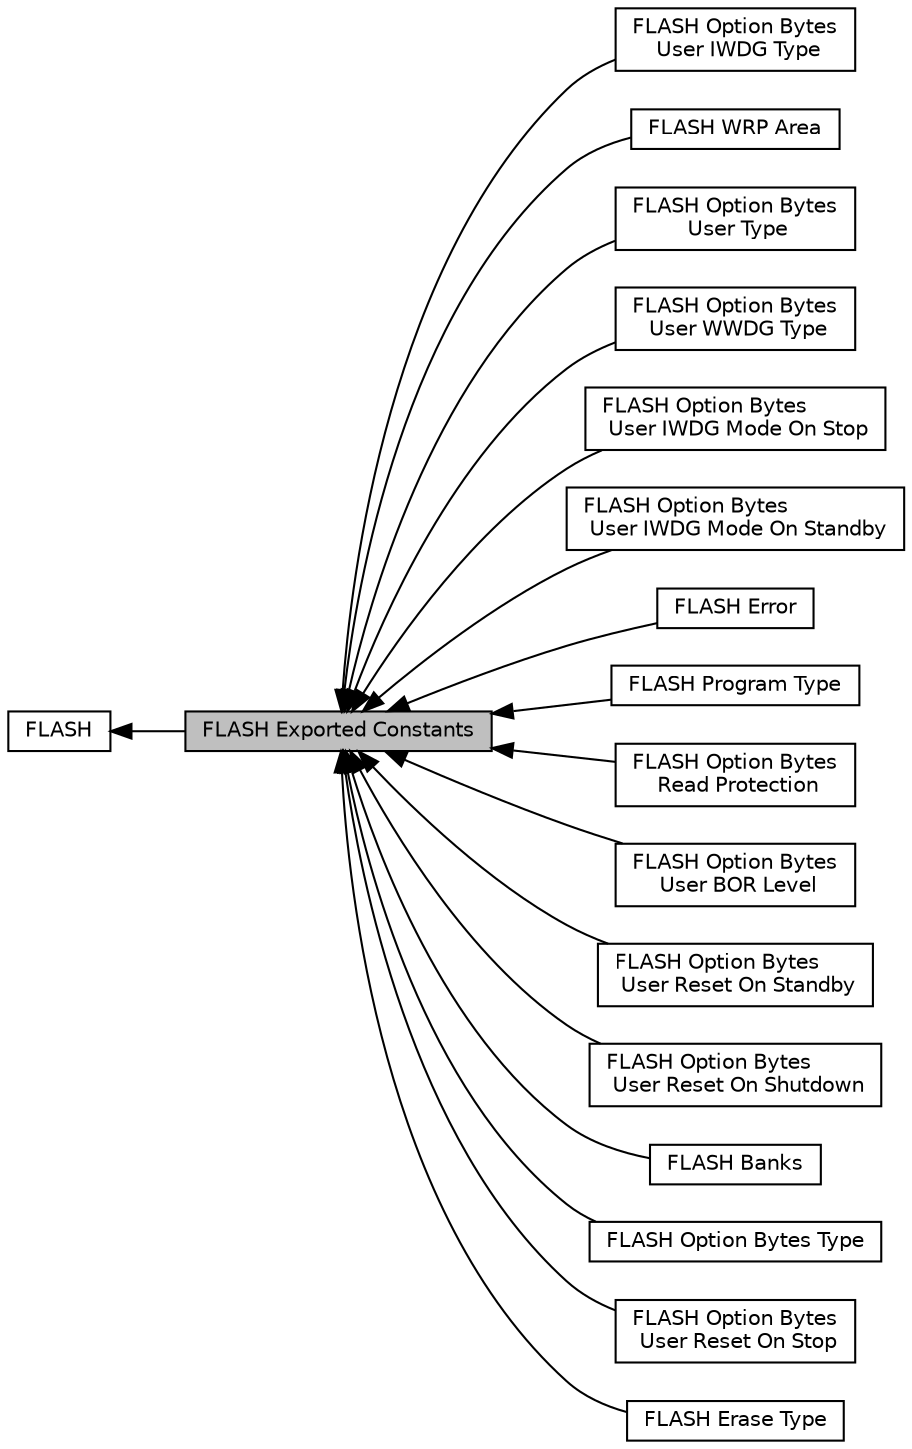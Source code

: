 digraph "FLASH Exported Constants"
{
  edge [fontname="Helvetica",fontsize="10",labelfontname="Helvetica",labelfontsize="10"];
  node [fontname="Helvetica",fontsize="10",shape=box];
  rankdir=LR;
  Node15 [label="FLASH Option Bytes\l User IWDG Type",height=0.2,width=0.4,color="black", fillcolor="white", style="filled",URL="$group___f_l_a_s_h___o_b___u_s_e_r___i_w_d_g___s_w.html",tooltip=" "];
  Node8 [label="FLASH WRP Area",height=0.2,width=0.4,color="black", fillcolor="white", style="filled",URL="$group___f_l_a_s_h___o_b___w_r_p___area.html",tooltip=" "];
  Node10 [label="FLASH Option Bytes\l User Type",height=0.2,width=0.4,color="black", fillcolor="white", style="filled",URL="$group___f_l_a_s_h___o_b___u_s_e_r___type.html",tooltip=" "];
  Node18 [label="FLASH Option Bytes\l User WWDG Type",height=0.2,width=0.4,color="black", fillcolor="white", style="filled",URL="$group___f_l_a_s_h___o_b___u_s_e_r___w_w_d_g___s_w.html",tooltip=" "];
  Node16 [label="FLASH Option Bytes\l User IWDG Mode On Stop",height=0.2,width=0.4,color="black", fillcolor="white", style="filled",URL="$group___f_l_a_s_h___o_b___u_s_e_r___i_w_d_g___s_t_o_p.html",tooltip=" "];
  Node17 [label="FLASH Option Bytes\l User IWDG Mode On Standby",height=0.2,width=0.4,color="black", fillcolor="white", style="filled",URL="$group___f_l_a_s_h___o_b___u_s_e_r___i_w_d_g___s_t_a_n_d_b_y.html",tooltip=" "];
  Node3 [label="FLASH Error",height=0.2,width=0.4,color="black", fillcolor="white", style="filled",URL="$group___f_l_a_s_h___error.html",tooltip=" "];
  Node6 [label="FLASH Program Type",height=0.2,width=0.4,color="black", fillcolor="white", style="filled",URL="$group___f_l_a_s_h___type___program.html",tooltip=" "];
  Node9 [label="FLASH Option Bytes\l Read Protection",height=0.2,width=0.4,color="black", fillcolor="white", style="filled",URL="$group___f_l_a_s_h___o_b___read___protection.html",tooltip=" "];
  Node11 [label="FLASH Option Bytes\l User BOR Level",height=0.2,width=0.4,color="black", fillcolor="white", style="filled",URL="$group___f_l_a_s_h___o_b___u_s_e_r___b_o_r___l_e_v_e_l.html",tooltip=" "];
  Node13 [label="FLASH Option Bytes\l User Reset On Standby",height=0.2,width=0.4,color="black", fillcolor="white", style="filled",URL="$group___f_l_a_s_h___o_b___u_s_e_r__n_r_s_t___s_t_a_n_d_b_y.html",tooltip=" "];
  Node14 [label="FLASH Option Bytes\l User Reset On Shutdown",height=0.2,width=0.4,color="black", fillcolor="white", style="filled",URL="$group___f_l_a_s_h___o_b___u_s_e_r__n_r_s_t___s_h_u_t_d_o_w_n.html",tooltip=" "];
  Node5 [label="FLASH Banks",height=0.2,width=0.4,color="black", fillcolor="white", style="filled",URL="$group___f_l_a_s_h___banks.html",tooltip=" "];
  Node1 [label="FLASH Exported Constants",height=0.2,width=0.4,color="black", fillcolor="grey75", style="filled", fontcolor="black",tooltip=" "];
  Node7 [label="FLASH Option Bytes Type",height=0.2,width=0.4,color="black", fillcolor="white", style="filled",URL="$group___f_l_a_s_h___o_b___type.html",tooltip=" "];
  Node12 [label="FLASH Option Bytes\l User Reset On Stop",height=0.2,width=0.4,color="black", fillcolor="white", style="filled",URL="$group___f_l_a_s_h___o_b___u_s_e_r__n_r_s_t___s_t_o_p.html",tooltip=" "];
  Node4 [label="FLASH Erase Type",height=0.2,width=0.4,color="black", fillcolor="white", style="filled",URL="$group___f_l_a_s_h___type___erase.html",tooltip=" "];
  Node2 [label="FLASH",height=0.2,width=0.4,color="black", fillcolor="white", style="filled",URL="$group___f_l_a_s_h.html",tooltip="FLASH HAL module driver."];
  Node2->Node1 [shape=plaintext, dir="back", style="solid"];
  Node1->Node3 [shape=plaintext, dir="back", style="solid"];
  Node1->Node4 [shape=plaintext, dir="back", style="solid"];
  Node1->Node5 [shape=plaintext, dir="back", style="solid"];
  Node1->Node6 [shape=plaintext, dir="back", style="solid"];
  Node1->Node7 [shape=plaintext, dir="back", style="solid"];
  Node1->Node8 [shape=plaintext, dir="back", style="solid"];
  Node1->Node9 [shape=plaintext, dir="back", style="solid"];
  Node1->Node10 [shape=plaintext, dir="back", style="solid"];
  Node1->Node11 [shape=plaintext, dir="back", style="solid"];
  Node1->Node12 [shape=plaintext, dir="back", style="solid"];
  Node1->Node13 [shape=plaintext, dir="back", style="solid"];
  Node1->Node14 [shape=plaintext, dir="back", style="solid"];
  Node1->Node15 [shape=plaintext, dir="back", style="solid"];
  Node1->Node16 [shape=plaintext, dir="back", style="solid"];
  Node1->Node17 [shape=plaintext, dir="back", style="solid"];
  Node1->Node18 [shape=plaintext, dir="back", style="solid"];
}
